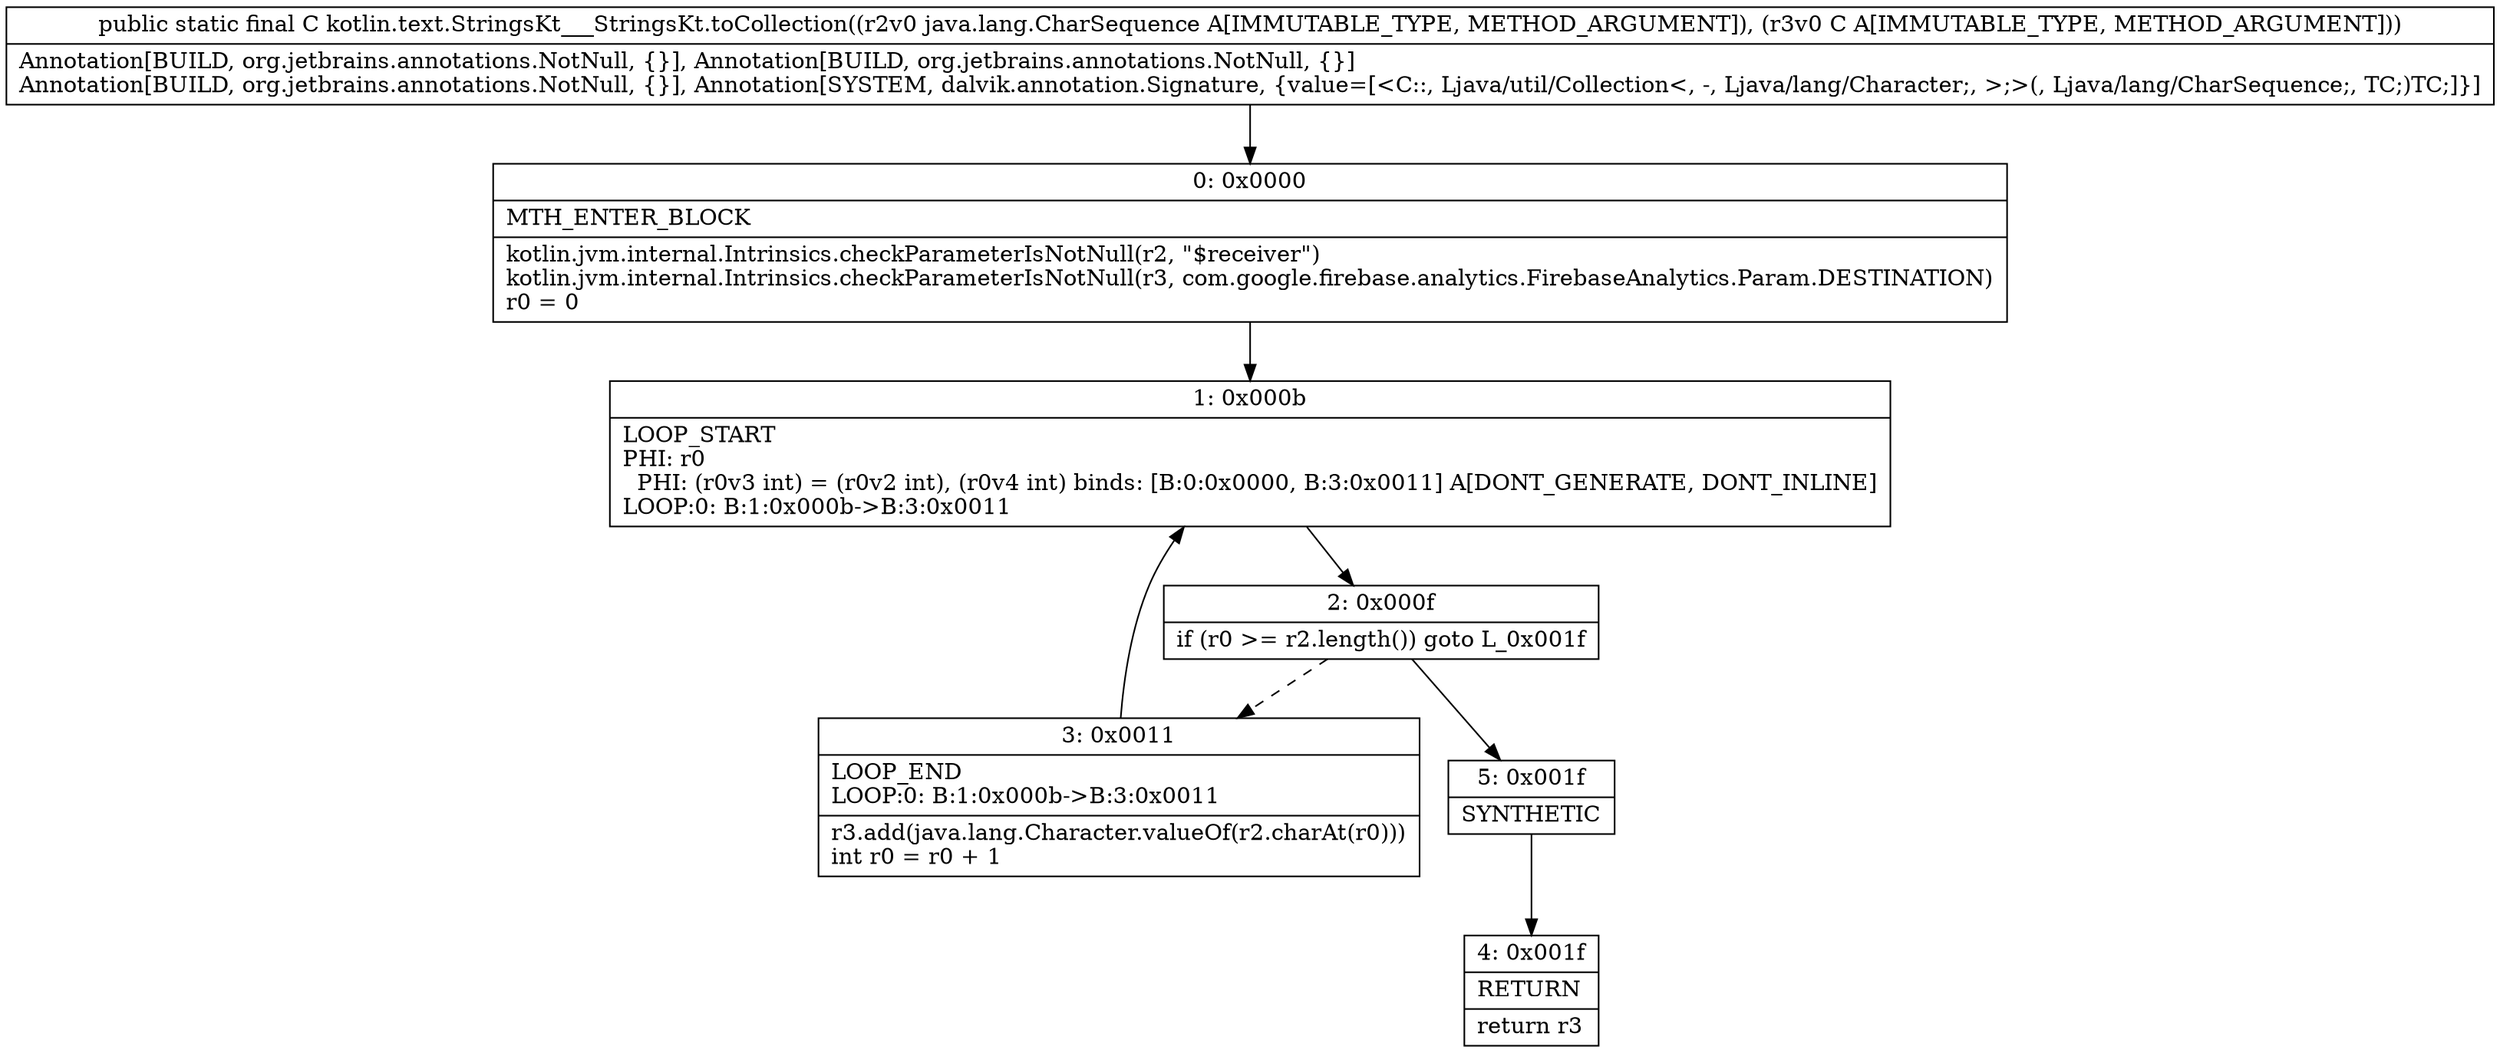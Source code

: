 digraph "CFG forkotlin.text.StringsKt___StringsKt.toCollection(Ljava\/lang\/CharSequence;Ljava\/util\/Collection;)Ljava\/util\/Collection;" {
Node_0 [shape=record,label="{0\:\ 0x0000|MTH_ENTER_BLOCK\l|kotlin.jvm.internal.Intrinsics.checkParameterIsNotNull(r2, \"$receiver\")\lkotlin.jvm.internal.Intrinsics.checkParameterIsNotNull(r3, com.google.firebase.analytics.FirebaseAnalytics.Param.DESTINATION)\lr0 = 0\l}"];
Node_1 [shape=record,label="{1\:\ 0x000b|LOOP_START\lPHI: r0 \l  PHI: (r0v3 int) = (r0v2 int), (r0v4 int) binds: [B:0:0x0000, B:3:0x0011] A[DONT_GENERATE, DONT_INLINE]\lLOOP:0: B:1:0x000b\-\>B:3:0x0011\l}"];
Node_2 [shape=record,label="{2\:\ 0x000f|if (r0 \>= r2.length()) goto L_0x001f\l}"];
Node_3 [shape=record,label="{3\:\ 0x0011|LOOP_END\lLOOP:0: B:1:0x000b\-\>B:3:0x0011\l|r3.add(java.lang.Character.valueOf(r2.charAt(r0)))\lint r0 = r0 + 1\l}"];
Node_4 [shape=record,label="{4\:\ 0x001f|RETURN\l|return r3\l}"];
Node_5 [shape=record,label="{5\:\ 0x001f|SYNTHETIC\l}"];
MethodNode[shape=record,label="{public static final C kotlin.text.StringsKt___StringsKt.toCollection((r2v0 java.lang.CharSequence A[IMMUTABLE_TYPE, METHOD_ARGUMENT]), (r3v0 C A[IMMUTABLE_TYPE, METHOD_ARGUMENT]))  | Annotation[BUILD, org.jetbrains.annotations.NotNull, \{\}], Annotation[BUILD, org.jetbrains.annotations.NotNull, \{\}]\lAnnotation[BUILD, org.jetbrains.annotations.NotNull, \{\}], Annotation[SYSTEM, dalvik.annotation.Signature, \{value=[\<C::, Ljava\/util\/Collection\<, \-, Ljava\/lang\/Character;, \>;\>(, Ljava\/lang\/CharSequence;, TC;)TC;]\}]\l}"];
MethodNode -> Node_0;
Node_0 -> Node_1;
Node_1 -> Node_2;
Node_2 -> Node_3[style=dashed];
Node_2 -> Node_5;
Node_3 -> Node_1;
Node_5 -> Node_4;
}

